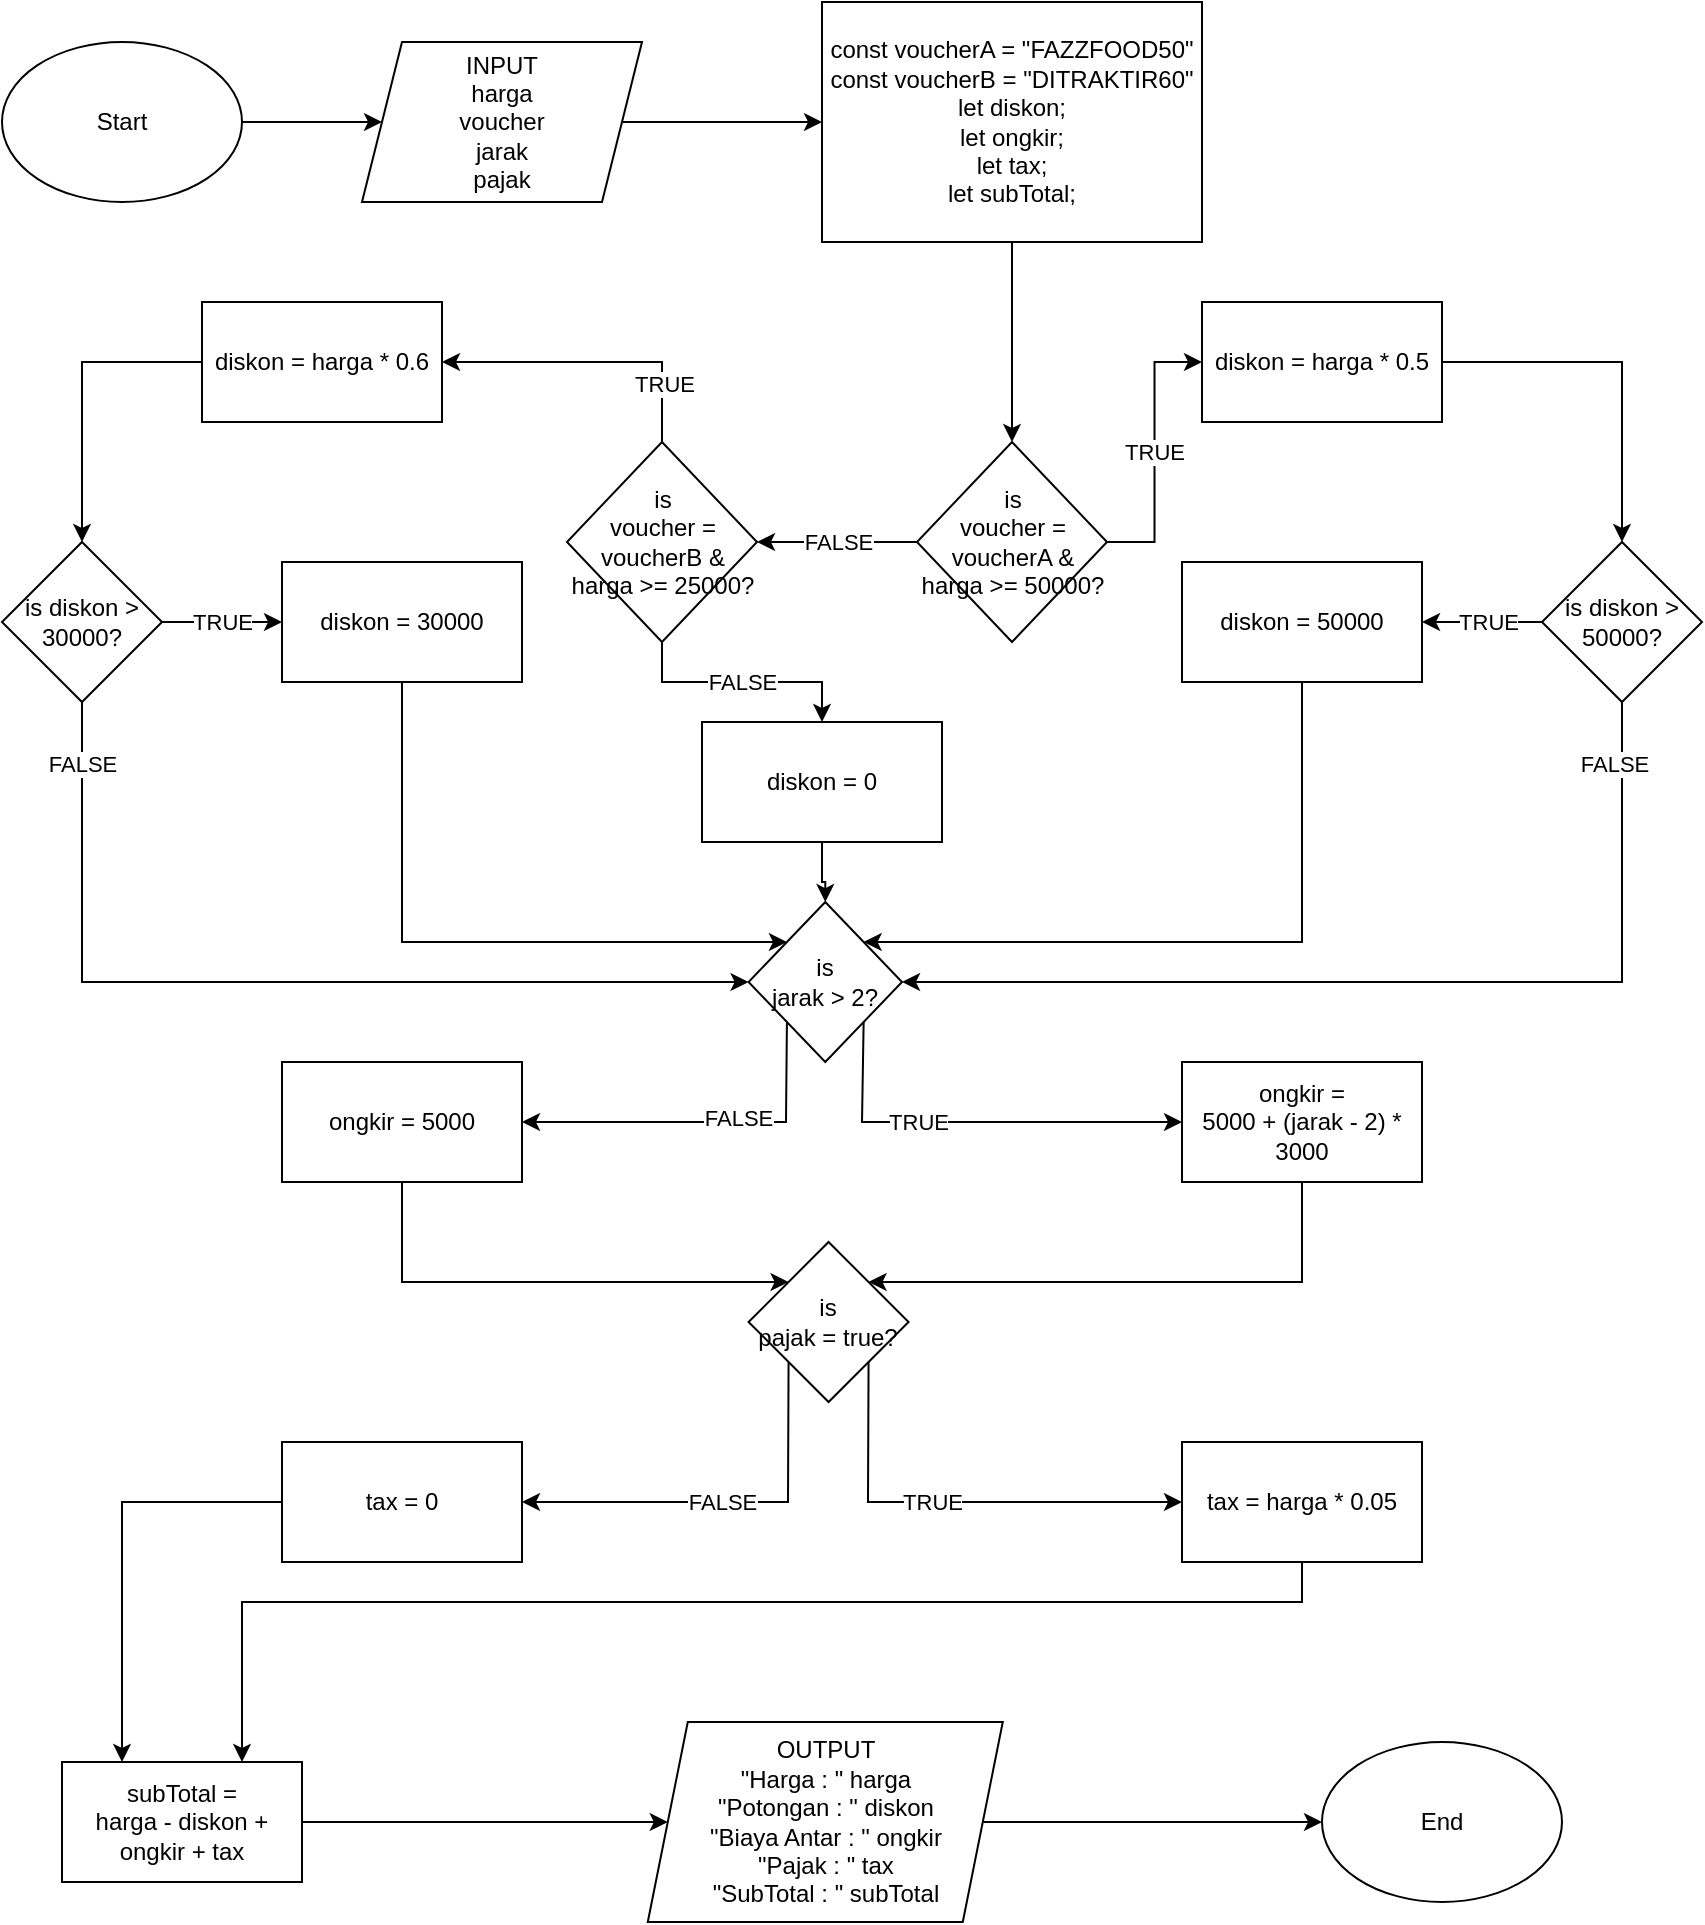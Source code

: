<mxfile version="21.6.9" type="device">
  <diagram name="Page-1" id="7df_qZXdBZv5J5-GmiNy">
    <mxGraphModel dx="1434" dy="790" grid="1" gridSize="10" guides="1" tooltips="1" connect="1" arrows="1" fold="1" page="1" pageScale="1" pageWidth="850" pageHeight="1100" math="0" shadow="0">
      <root>
        <mxCell id="0" />
        <mxCell id="1" parent="0" />
        <mxCell id="482npglJlpI3Nw4KK3lM-3" value="" style="edgeStyle=orthogonalEdgeStyle;rounded=0;orthogonalLoop=1;jettySize=auto;html=1;" edge="1" parent="1" source="482npglJlpI3Nw4KK3lM-1" target="482npglJlpI3Nw4KK3lM-2">
          <mxGeometry relative="1" as="geometry" />
        </mxCell>
        <mxCell id="482npglJlpI3Nw4KK3lM-1" value="Start" style="ellipse;whiteSpace=wrap;html=1;" vertex="1" parent="1">
          <mxGeometry y="40" width="120" height="80" as="geometry" />
        </mxCell>
        <mxCell id="482npglJlpI3Nw4KK3lM-5" value="" style="edgeStyle=orthogonalEdgeStyle;rounded=0;orthogonalLoop=1;jettySize=auto;html=1;" edge="1" parent="1" source="482npglJlpI3Nw4KK3lM-2" target="482npglJlpI3Nw4KK3lM-4">
          <mxGeometry relative="1" as="geometry" />
        </mxCell>
        <mxCell id="482npglJlpI3Nw4KK3lM-2" value="INPUT&lt;br&gt;harga&lt;br&gt;voucher&lt;br&gt;jarak&lt;br&gt;pajak" style="shape=parallelogram;perimeter=parallelogramPerimeter;whiteSpace=wrap;html=1;fixedSize=1;" vertex="1" parent="1">
          <mxGeometry x="180" y="40" width="140" height="80" as="geometry" />
        </mxCell>
        <mxCell id="482npglJlpI3Nw4KK3lM-7" value="" style="edgeStyle=orthogonalEdgeStyle;rounded=0;orthogonalLoop=1;jettySize=auto;html=1;" edge="1" parent="1" source="482npglJlpI3Nw4KK3lM-4" target="482npglJlpI3Nw4KK3lM-6">
          <mxGeometry relative="1" as="geometry" />
        </mxCell>
        <mxCell id="482npglJlpI3Nw4KK3lM-4" value="const voucherA = &quot;FAZZFOOD50&quot;&lt;br&gt;const voucherB = &quot;DITRAKTIR60&quot;&lt;br&gt;let diskon;&lt;br&gt;let ongkir;&lt;br&gt;let tax;&lt;br&gt;let subTotal;" style="whiteSpace=wrap;html=1;" vertex="1" parent="1">
          <mxGeometry x="410" y="20" width="190" height="120" as="geometry" />
        </mxCell>
        <mxCell id="482npglJlpI3Nw4KK3lM-9" value="TRUE" style="edgeStyle=orthogonalEdgeStyle;rounded=0;orthogonalLoop=1;jettySize=auto;html=1;entryX=0;entryY=0.5;entryDx=0;entryDy=0;" edge="1" parent="1" source="482npglJlpI3Nw4KK3lM-6" target="482npglJlpI3Nw4KK3lM-8">
          <mxGeometry relative="1" as="geometry" />
        </mxCell>
        <mxCell id="482npglJlpI3Nw4KK3lM-16" value="FALSE" style="edgeStyle=orthogonalEdgeStyle;rounded=0;orthogonalLoop=1;jettySize=auto;html=1;" edge="1" parent="1" source="482npglJlpI3Nw4KK3lM-6" target="482npglJlpI3Nw4KK3lM-15">
          <mxGeometry relative="1" as="geometry" />
        </mxCell>
        <mxCell id="482npglJlpI3Nw4KK3lM-6" value="is&lt;br&gt;voucher = voucherA &amp;amp;&lt;br&gt;harga &amp;gt;= 50000?" style="rhombus;whiteSpace=wrap;html=1;" vertex="1" parent="1">
          <mxGeometry x="457.5" y="240" width="95" height="100" as="geometry" />
        </mxCell>
        <mxCell id="482npglJlpI3Nw4KK3lM-11" value="" style="edgeStyle=orthogonalEdgeStyle;rounded=0;orthogonalLoop=1;jettySize=auto;html=1;" edge="1" parent="1" source="482npglJlpI3Nw4KK3lM-8" target="482npglJlpI3Nw4KK3lM-10">
          <mxGeometry relative="1" as="geometry" />
        </mxCell>
        <mxCell id="482npglJlpI3Nw4KK3lM-8" value="diskon = harga * 0.5" style="whiteSpace=wrap;html=1;" vertex="1" parent="1">
          <mxGeometry x="600" y="170" width="120" height="60" as="geometry" />
        </mxCell>
        <mxCell id="482npglJlpI3Nw4KK3lM-13" value="" style="edgeStyle=orthogonalEdgeStyle;rounded=0;orthogonalLoop=1;jettySize=auto;html=1;" edge="1" parent="1" source="482npglJlpI3Nw4KK3lM-10" target="482npglJlpI3Nw4KK3lM-12">
          <mxGeometry relative="1" as="geometry" />
        </mxCell>
        <mxCell id="482npglJlpI3Nw4KK3lM-14" value="TRUE" style="edgeLabel;html=1;align=center;verticalAlign=middle;resizable=0;points=[];" vertex="1" connectable="0" parent="482npglJlpI3Nw4KK3lM-13">
          <mxGeometry x="-0.086" relative="1" as="geometry">
            <mxPoint as="offset" />
          </mxGeometry>
        </mxCell>
        <mxCell id="482npglJlpI3Nw4KK3lM-10" value="is diskon &amp;gt; 50000?" style="rhombus;whiteSpace=wrap;html=1;" vertex="1" parent="1">
          <mxGeometry x="770" y="290" width="80" height="80" as="geometry" />
        </mxCell>
        <mxCell id="482npglJlpI3Nw4KK3lM-12" value="diskon = 50000" style="whiteSpace=wrap;html=1;" vertex="1" parent="1">
          <mxGeometry x="590" y="300" width="120" height="60" as="geometry" />
        </mxCell>
        <mxCell id="482npglJlpI3Nw4KK3lM-19" value="" style="edgeStyle=orthogonalEdgeStyle;rounded=0;orthogonalLoop=1;jettySize=auto;html=1;entryX=1;entryY=0.5;entryDx=0;entryDy=0;exitX=0.5;exitY=0;exitDx=0;exitDy=0;" edge="1" parent="1" source="482npglJlpI3Nw4KK3lM-15" target="482npglJlpI3Nw4KK3lM-18">
          <mxGeometry relative="1" as="geometry" />
        </mxCell>
        <mxCell id="482npglJlpI3Nw4KK3lM-26" value="TRUE" style="edgeLabel;html=1;align=center;verticalAlign=middle;resizable=0;points=[];" vertex="1" connectable="0" parent="482npglJlpI3Nw4KK3lM-19">
          <mxGeometry x="-0.613" y="-1" relative="1" as="geometry">
            <mxPoint as="offset" />
          </mxGeometry>
        </mxCell>
        <mxCell id="482npglJlpI3Nw4KK3lM-25" value="FALSE" style="edgeStyle=orthogonalEdgeStyle;rounded=0;orthogonalLoop=1;jettySize=auto;html=1;" edge="1" parent="1" source="482npglJlpI3Nw4KK3lM-15" target="482npglJlpI3Nw4KK3lM-24">
          <mxGeometry relative="1" as="geometry" />
        </mxCell>
        <mxCell id="482npglJlpI3Nw4KK3lM-15" value="is&lt;br&gt;voucher = voucherB &amp;amp;&lt;br&gt;harga &amp;gt;= 25000?" style="rhombus;whiteSpace=wrap;html=1;" vertex="1" parent="1">
          <mxGeometry x="282.5" y="240" width="95" height="100" as="geometry" />
        </mxCell>
        <mxCell id="482npglJlpI3Nw4KK3lM-21" value="" style="edgeStyle=orthogonalEdgeStyle;rounded=0;orthogonalLoop=1;jettySize=auto;html=1;" edge="1" parent="1" source="482npglJlpI3Nw4KK3lM-18" target="482npglJlpI3Nw4KK3lM-20">
          <mxGeometry relative="1" as="geometry" />
        </mxCell>
        <mxCell id="482npglJlpI3Nw4KK3lM-18" value="diskon = harga * 0.6" style="whiteSpace=wrap;html=1;" vertex="1" parent="1">
          <mxGeometry x="100" y="170" width="120" height="60" as="geometry" />
        </mxCell>
        <mxCell id="482npglJlpI3Nw4KK3lM-23" value="TRUE" style="edgeStyle=orthogonalEdgeStyle;rounded=0;orthogonalLoop=1;jettySize=auto;html=1;" edge="1" parent="1" source="482npglJlpI3Nw4KK3lM-20" target="482npglJlpI3Nw4KK3lM-22">
          <mxGeometry relative="1" as="geometry" />
        </mxCell>
        <mxCell id="482npglJlpI3Nw4KK3lM-20" value="is diskon &amp;gt; 30000?" style="rhombus;whiteSpace=wrap;html=1;" vertex="1" parent="1">
          <mxGeometry y="290" width="80" height="80" as="geometry" />
        </mxCell>
        <mxCell id="482npglJlpI3Nw4KK3lM-22" value="diskon = 30000" style="whiteSpace=wrap;html=1;" vertex="1" parent="1">
          <mxGeometry x="140" y="300" width="120" height="60" as="geometry" />
        </mxCell>
        <mxCell id="482npglJlpI3Nw4KK3lM-28" value="" style="edgeStyle=orthogonalEdgeStyle;rounded=0;orthogonalLoop=1;jettySize=auto;html=1;" edge="1" parent="1" source="482npglJlpI3Nw4KK3lM-24" target="482npglJlpI3Nw4KK3lM-27">
          <mxGeometry relative="1" as="geometry" />
        </mxCell>
        <mxCell id="482npglJlpI3Nw4KK3lM-24" value="diskon = 0" style="whiteSpace=wrap;html=1;" vertex="1" parent="1">
          <mxGeometry x="350" y="380" width="120" height="60" as="geometry" />
        </mxCell>
        <mxCell id="482npglJlpI3Nw4KK3lM-27" value="is&lt;br&gt;jarak &amp;gt; 2?" style="rhombus;whiteSpace=wrap;html=1;" vertex="1" parent="1">
          <mxGeometry x="373.28" y="470" width="76.72" height="80" as="geometry" />
        </mxCell>
        <mxCell id="482npglJlpI3Nw4KK3lM-29" value="FALSE" style="endArrow=classic;html=1;rounded=0;exitX=0.5;exitY=1;exitDx=0;exitDy=0;entryX=0;entryY=0.5;entryDx=0;entryDy=0;" edge="1" parent="1" source="482npglJlpI3Nw4KK3lM-20" target="482npglJlpI3Nw4KK3lM-27">
          <mxGeometry x="-0.87" width="50" height="50" relative="1" as="geometry">
            <mxPoint x="400" y="430" as="sourcePoint" />
            <mxPoint x="450" y="380" as="targetPoint" />
            <Array as="points">
              <mxPoint x="40" y="510" />
            </Array>
            <mxPoint as="offset" />
          </mxGeometry>
        </mxCell>
        <mxCell id="482npglJlpI3Nw4KK3lM-30" value="" style="endArrow=classic;html=1;rounded=0;exitX=0.5;exitY=1;exitDx=0;exitDy=0;entryX=1;entryY=0.5;entryDx=0;entryDy=0;" edge="1" parent="1" source="482npglJlpI3Nw4KK3lM-10" target="482npglJlpI3Nw4KK3lM-27">
          <mxGeometry width="50" height="50" relative="1" as="geometry">
            <mxPoint x="400" y="430" as="sourcePoint" />
            <mxPoint x="450" y="380" as="targetPoint" />
            <Array as="points">
              <mxPoint x="810" y="510" />
            </Array>
          </mxGeometry>
        </mxCell>
        <mxCell id="482npglJlpI3Nw4KK3lM-33" value="FALSE" style="edgeLabel;html=1;align=center;verticalAlign=middle;resizable=0;points=[];" vertex="1" connectable="0" parent="482npglJlpI3Nw4KK3lM-30">
          <mxGeometry x="-0.809" y="-4" relative="1" as="geometry">
            <mxPoint y="-17" as="offset" />
          </mxGeometry>
        </mxCell>
        <mxCell id="482npglJlpI3Nw4KK3lM-31" value="" style="endArrow=classic;html=1;rounded=0;exitX=0.5;exitY=1;exitDx=0;exitDy=0;entryX=0;entryY=0;entryDx=0;entryDy=0;" edge="1" parent="1" source="482npglJlpI3Nw4KK3lM-22" target="482npglJlpI3Nw4KK3lM-27">
          <mxGeometry width="50" height="50" relative="1" as="geometry">
            <mxPoint x="400" y="430" as="sourcePoint" />
            <mxPoint x="450" y="380" as="targetPoint" />
            <Array as="points">
              <mxPoint x="200" y="490" />
            </Array>
          </mxGeometry>
        </mxCell>
        <mxCell id="482npglJlpI3Nw4KK3lM-32" value="" style="endArrow=classic;html=1;rounded=0;exitX=0.5;exitY=1;exitDx=0;exitDy=0;entryX=1;entryY=0;entryDx=0;entryDy=0;" edge="1" parent="1" source="482npglJlpI3Nw4KK3lM-12" target="482npglJlpI3Nw4KK3lM-27">
          <mxGeometry width="50" height="50" relative="1" as="geometry">
            <mxPoint x="400" y="430" as="sourcePoint" />
            <mxPoint x="450" y="380" as="targetPoint" />
            <Array as="points">
              <mxPoint x="650" y="490" />
            </Array>
          </mxGeometry>
        </mxCell>
        <mxCell id="482npglJlpI3Nw4KK3lM-35" value="ongkir = 5000" style="rounded=0;whiteSpace=wrap;html=1;" vertex="1" parent="1">
          <mxGeometry x="140" y="550" width="120" height="60" as="geometry" />
        </mxCell>
        <mxCell id="482npglJlpI3Nw4KK3lM-36" value="ongkir = &lt;br&gt;5000 + (jarak - 2) * 3000" style="rounded=0;whiteSpace=wrap;html=1;" vertex="1" parent="1">
          <mxGeometry x="590" y="550" width="120" height="60" as="geometry" />
        </mxCell>
        <mxCell id="482npglJlpI3Nw4KK3lM-37" value="" style="endArrow=classic;html=1;rounded=0;entryX=0;entryY=0.5;entryDx=0;entryDy=0;exitX=1;exitY=1;exitDx=0;exitDy=0;" edge="1" parent="1" source="482npglJlpI3Nw4KK3lM-27" target="482npglJlpI3Nw4KK3lM-36">
          <mxGeometry width="50" height="50" relative="1" as="geometry">
            <mxPoint x="400" y="430" as="sourcePoint" />
            <mxPoint x="450" y="380" as="targetPoint" />
            <Array as="points">
              <mxPoint x="430" y="580" />
            </Array>
          </mxGeometry>
        </mxCell>
        <mxCell id="482npglJlpI3Nw4KK3lM-39" value="TRUE" style="edgeLabel;html=1;align=center;verticalAlign=middle;resizable=0;points=[];" vertex="1" connectable="0" parent="482npglJlpI3Nw4KK3lM-37">
          <mxGeometry x="0.038" y="-5" relative="1" as="geometry">
            <mxPoint x="-31" y="-5" as="offset" />
          </mxGeometry>
        </mxCell>
        <mxCell id="482npglJlpI3Nw4KK3lM-38" value="" style="endArrow=classic;html=1;rounded=0;exitX=0;exitY=1;exitDx=0;exitDy=0;entryX=1;entryY=0.5;entryDx=0;entryDy=0;" edge="1" parent="1" source="482npglJlpI3Nw4KK3lM-27" target="482npglJlpI3Nw4KK3lM-35">
          <mxGeometry width="50" height="50" relative="1" as="geometry">
            <mxPoint x="400" y="430" as="sourcePoint" />
            <mxPoint x="450" y="380" as="targetPoint" />
            <Array as="points">
              <mxPoint x="392" y="580" />
            </Array>
          </mxGeometry>
        </mxCell>
        <mxCell id="482npglJlpI3Nw4KK3lM-40" value="FALSE" style="edgeLabel;html=1;align=center;verticalAlign=middle;resizable=0;points=[];" vertex="1" connectable="0" parent="482npglJlpI3Nw4KK3lM-38">
          <mxGeometry x="-0.187" y="-2" relative="1" as="geometry">
            <mxPoint as="offset" />
          </mxGeometry>
        </mxCell>
        <mxCell id="482npglJlpI3Nw4KK3lM-41" value="is&lt;br&gt;pajak = true?" style="rhombus;whiteSpace=wrap;html=1;" vertex="1" parent="1">
          <mxGeometry x="373.28" y="640" width="80" height="80" as="geometry" />
        </mxCell>
        <mxCell id="482npglJlpI3Nw4KK3lM-42" value="" style="endArrow=classic;html=1;rounded=0;exitX=0.5;exitY=1;exitDx=0;exitDy=0;entryX=0;entryY=0;entryDx=0;entryDy=0;" edge="1" parent="1" source="482npglJlpI3Nw4KK3lM-35" target="482npglJlpI3Nw4KK3lM-41">
          <mxGeometry width="50" height="50" relative="1" as="geometry">
            <mxPoint x="400" y="530" as="sourcePoint" />
            <mxPoint x="450" y="480" as="targetPoint" />
            <Array as="points">
              <mxPoint x="200" y="660" />
            </Array>
          </mxGeometry>
        </mxCell>
        <mxCell id="482npglJlpI3Nw4KK3lM-43" value="" style="endArrow=classic;html=1;rounded=0;exitX=0.5;exitY=1;exitDx=0;exitDy=0;entryX=1;entryY=0;entryDx=0;entryDy=0;" edge="1" parent="1" source="482npglJlpI3Nw4KK3lM-36" target="482npglJlpI3Nw4KK3lM-41">
          <mxGeometry width="50" height="50" relative="1" as="geometry">
            <mxPoint x="400" y="530" as="sourcePoint" />
            <mxPoint x="450" y="480" as="targetPoint" />
            <Array as="points">
              <mxPoint x="650" y="660" />
            </Array>
          </mxGeometry>
        </mxCell>
        <mxCell id="482npglJlpI3Nw4KK3lM-44" value="tax = 0" style="rounded=0;whiteSpace=wrap;html=1;" vertex="1" parent="1">
          <mxGeometry x="140" y="740" width="120" height="60" as="geometry" />
        </mxCell>
        <mxCell id="482npglJlpI3Nw4KK3lM-45" value="tax = harga * 0.05" style="rounded=0;whiteSpace=wrap;html=1;" vertex="1" parent="1">
          <mxGeometry x="590" y="740" width="120" height="60" as="geometry" />
        </mxCell>
        <mxCell id="482npglJlpI3Nw4KK3lM-46" value="" style="endArrow=classic;html=1;rounded=0;exitX=0;exitY=1;exitDx=0;exitDy=0;entryX=1;entryY=0.5;entryDx=0;entryDy=0;" edge="1" parent="1" source="482npglJlpI3Nw4KK3lM-41" target="482npglJlpI3Nw4KK3lM-44">
          <mxGeometry width="50" height="50" relative="1" as="geometry">
            <mxPoint x="400" y="630" as="sourcePoint" />
            <mxPoint x="450" y="580" as="targetPoint" />
            <Array as="points">
              <mxPoint x="393" y="770" />
            </Array>
          </mxGeometry>
        </mxCell>
        <mxCell id="482npglJlpI3Nw4KK3lM-49" value="FALSE" style="edgeLabel;html=1;align=center;verticalAlign=middle;resizable=0;points=[];" vertex="1" connectable="0" parent="482npglJlpI3Nw4KK3lM-46">
          <mxGeometry x="-0.113" y="1" relative="1" as="geometry">
            <mxPoint x="-13" y="-1" as="offset" />
          </mxGeometry>
        </mxCell>
        <mxCell id="482npglJlpI3Nw4KK3lM-47" value="" style="endArrow=classic;html=1;rounded=0;exitX=1;exitY=1;exitDx=0;exitDy=0;entryX=0;entryY=0.5;entryDx=0;entryDy=0;" edge="1" parent="1" source="482npglJlpI3Nw4KK3lM-41" target="482npglJlpI3Nw4KK3lM-45">
          <mxGeometry width="50" height="50" relative="1" as="geometry">
            <mxPoint x="400" y="630" as="sourcePoint" />
            <mxPoint x="450" y="580" as="targetPoint" />
            <Array as="points">
              <mxPoint x="433" y="770" />
            </Array>
          </mxGeometry>
        </mxCell>
        <mxCell id="482npglJlpI3Nw4KK3lM-48" value="TRUE" style="edgeLabel;html=1;align=center;verticalAlign=middle;resizable=0;points=[];" vertex="1" connectable="0" parent="482npglJlpI3Nw4KK3lM-47">
          <mxGeometry x="-0.101" y="-5" relative="1" as="geometry">
            <mxPoint y="-5" as="offset" />
          </mxGeometry>
        </mxCell>
        <mxCell id="482npglJlpI3Nw4KK3lM-54" value="" style="edgeStyle=orthogonalEdgeStyle;rounded=0;orthogonalLoop=1;jettySize=auto;html=1;" edge="1" parent="1" source="482npglJlpI3Nw4KK3lM-50" target="482npglJlpI3Nw4KK3lM-53">
          <mxGeometry relative="1" as="geometry" />
        </mxCell>
        <mxCell id="482npglJlpI3Nw4KK3lM-50" value="subTotal = &lt;br&gt;harga - diskon + ongkir + tax" style="rounded=0;whiteSpace=wrap;html=1;" vertex="1" parent="1">
          <mxGeometry x="30" y="900" width="120" height="60" as="geometry" />
        </mxCell>
        <mxCell id="482npglJlpI3Nw4KK3lM-51" value="" style="endArrow=classic;html=1;rounded=0;exitX=0.5;exitY=1;exitDx=0;exitDy=0;entryX=0.75;entryY=0;entryDx=0;entryDy=0;" edge="1" parent="1" source="482npglJlpI3Nw4KK3lM-45" target="482npglJlpI3Nw4KK3lM-50">
          <mxGeometry width="50" height="50" relative="1" as="geometry">
            <mxPoint x="400" y="730" as="sourcePoint" />
            <mxPoint x="450" y="680" as="targetPoint" />
            <Array as="points">
              <mxPoint x="650" y="820" />
              <mxPoint x="120" y="820" />
            </Array>
          </mxGeometry>
        </mxCell>
        <mxCell id="482npglJlpI3Nw4KK3lM-52" value="" style="endArrow=classic;html=1;rounded=0;exitX=0;exitY=0.5;exitDx=0;exitDy=0;entryX=0.25;entryY=0;entryDx=0;entryDy=0;" edge="1" parent="1" source="482npglJlpI3Nw4KK3lM-44" target="482npglJlpI3Nw4KK3lM-50">
          <mxGeometry width="50" height="50" relative="1" as="geometry">
            <mxPoint x="400" y="730" as="sourcePoint" />
            <mxPoint x="450" y="680" as="targetPoint" />
            <Array as="points">
              <mxPoint x="60" y="770" />
            </Array>
          </mxGeometry>
        </mxCell>
        <mxCell id="482npglJlpI3Nw4KK3lM-56" value="" style="edgeStyle=orthogonalEdgeStyle;rounded=0;orthogonalLoop=1;jettySize=auto;html=1;" edge="1" parent="1" source="482npglJlpI3Nw4KK3lM-53" target="482npglJlpI3Nw4KK3lM-55">
          <mxGeometry relative="1" as="geometry" />
        </mxCell>
        <mxCell id="482npglJlpI3Nw4KK3lM-53" value="OUTPUT&lt;br&gt;&quot;Harga : &quot; harga&lt;br&gt;&quot;Potongan : &quot; diskon&lt;br&gt;&quot;Biaya Antar : &quot; ongkir&lt;br&gt;&quot;Pajak : &quot; tax&lt;br&gt;&quot;SubTotal : &quot; subTotal" style="shape=parallelogram;perimeter=parallelogramPerimeter;whiteSpace=wrap;html=1;fixedSize=1;" vertex="1" parent="1">
          <mxGeometry x="322.89" y="880" width="177.5" height="100" as="geometry" />
        </mxCell>
        <mxCell id="482npglJlpI3Nw4KK3lM-55" value="End" style="ellipse;whiteSpace=wrap;html=1;" vertex="1" parent="1">
          <mxGeometry x="660" y="890" width="120" height="80" as="geometry" />
        </mxCell>
      </root>
    </mxGraphModel>
  </diagram>
</mxfile>
